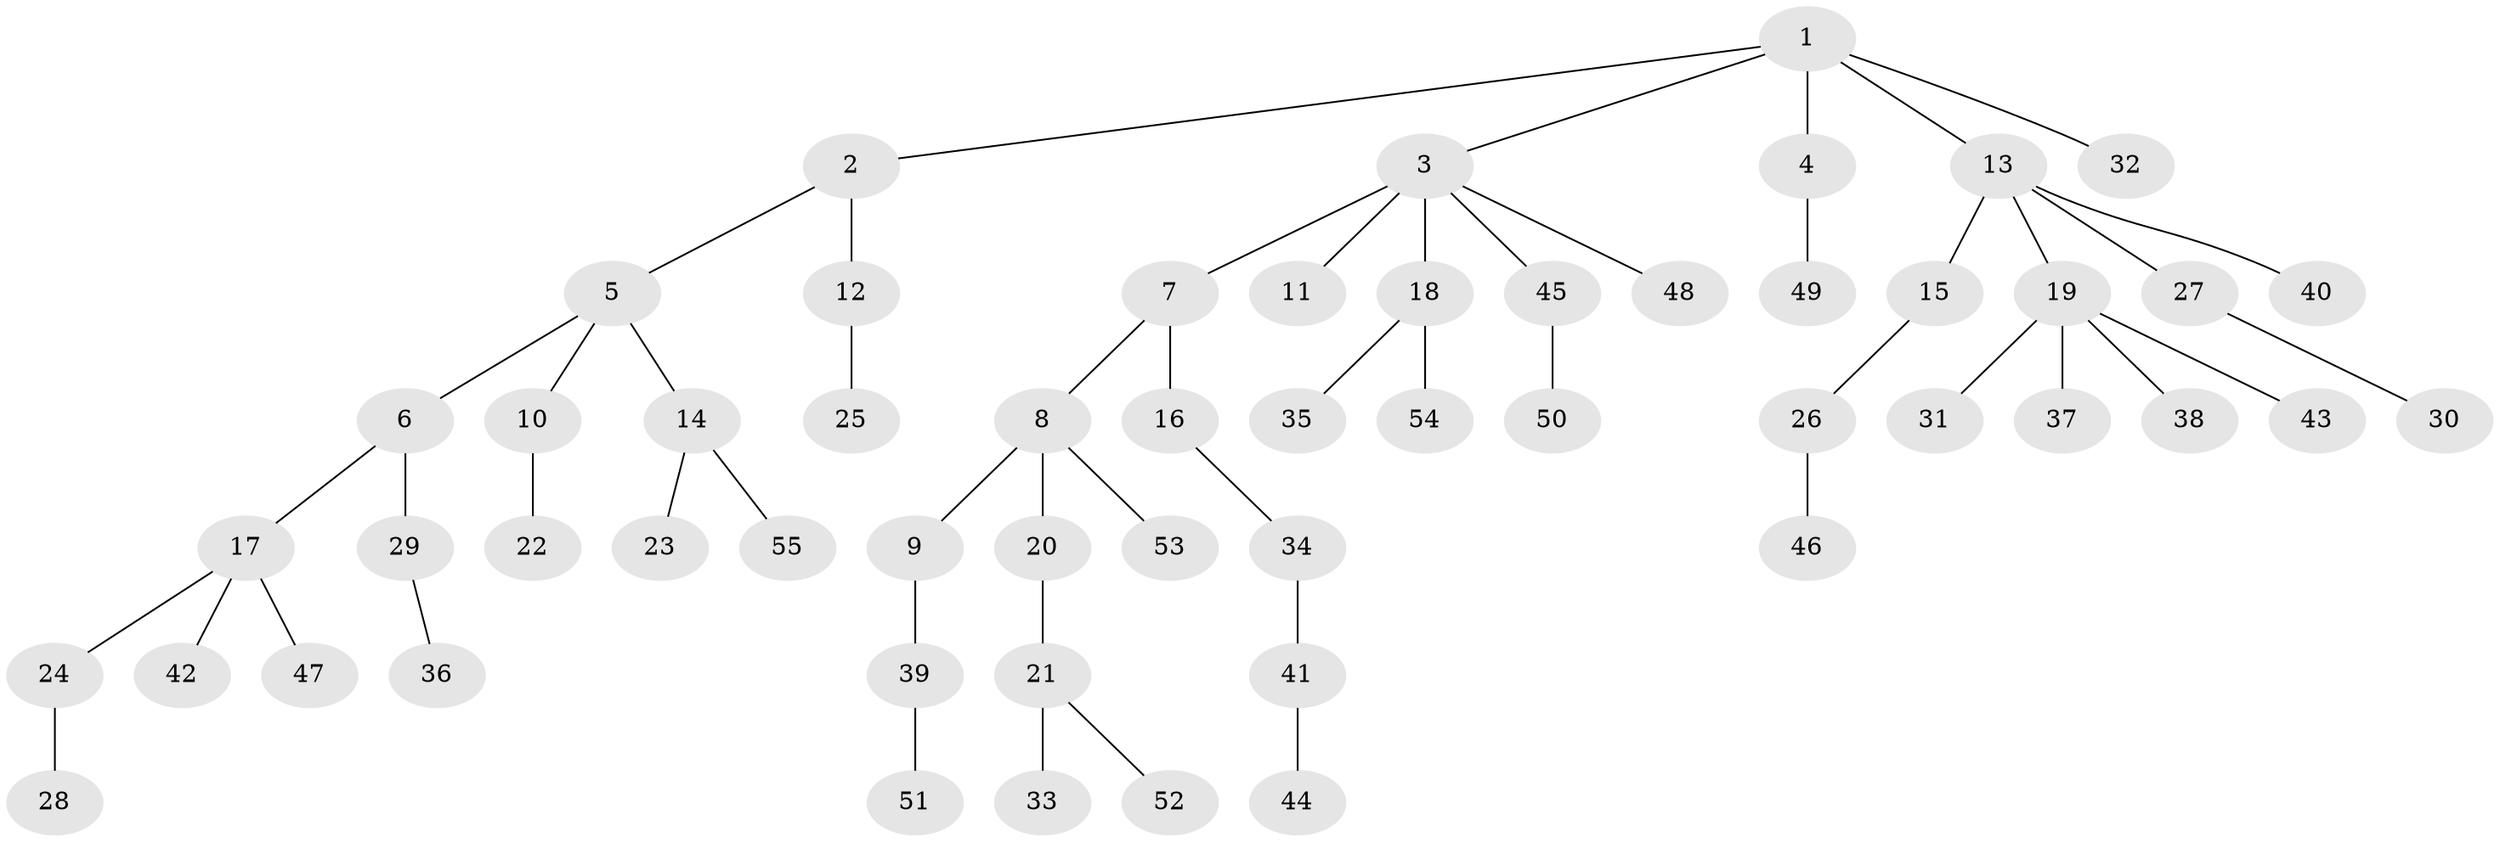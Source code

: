 // original degree distribution, {5: 0.05714285714285714, 4: 0.0380952380952381, 6: 0.01904761904761905, 1: 0.4857142857142857, 3: 0.09523809523809523, 2: 0.29523809523809524, 7: 0.009523809523809525}
// Generated by graph-tools (version 1.1) at 2025/36/03/09/25 02:36:43]
// undirected, 55 vertices, 54 edges
graph export_dot {
graph [start="1"]
  node [color=gray90,style=filled];
  1;
  2;
  3;
  4;
  5;
  6;
  7;
  8;
  9;
  10;
  11;
  12;
  13;
  14;
  15;
  16;
  17;
  18;
  19;
  20;
  21;
  22;
  23;
  24;
  25;
  26;
  27;
  28;
  29;
  30;
  31;
  32;
  33;
  34;
  35;
  36;
  37;
  38;
  39;
  40;
  41;
  42;
  43;
  44;
  45;
  46;
  47;
  48;
  49;
  50;
  51;
  52;
  53;
  54;
  55;
  1 -- 2 [weight=1.0];
  1 -- 3 [weight=1.0];
  1 -- 4 [weight=1.0];
  1 -- 13 [weight=1.0];
  1 -- 32 [weight=1.0];
  2 -- 5 [weight=1.0];
  2 -- 12 [weight=1.0];
  3 -- 7 [weight=2.0];
  3 -- 11 [weight=1.0];
  3 -- 18 [weight=1.0];
  3 -- 45 [weight=1.0];
  3 -- 48 [weight=1.0];
  4 -- 49 [weight=4.0];
  5 -- 6 [weight=1.0];
  5 -- 10 [weight=1.0];
  5 -- 14 [weight=1.0];
  6 -- 17 [weight=1.0];
  6 -- 29 [weight=1.0];
  7 -- 8 [weight=1.0];
  7 -- 16 [weight=1.0];
  8 -- 9 [weight=1.0];
  8 -- 20 [weight=1.0];
  8 -- 53 [weight=1.0];
  9 -- 39 [weight=1.0];
  10 -- 22 [weight=2.0];
  12 -- 25 [weight=1.0];
  13 -- 15 [weight=1.0];
  13 -- 19 [weight=1.0];
  13 -- 27 [weight=1.0];
  13 -- 40 [weight=1.0];
  14 -- 23 [weight=1.0];
  14 -- 55 [weight=2.0];
  15 -- 26 [weight=1.0];
  16 -- 34 [weight=1.0];
  17 -- 24 [weight=1.0];
  17 -- 42 [weight=1.0];
  17 -- 47 [weight=1.0];
  18 -- 35 [weight=1.0];
  18 -- 54 [weight=1.0];
  19 -- 31 [weight=1.0];
  19 -- 37 [weight=2.0];
  19 -- 38 [weight=1.0];
  19 -- 43 [weight=1.0];
  20 -- 21 [weight=1.0];
  21 -- 33 [weight=1.0];
  21 -- 52 [weight=1.0];
  24 -- 28 [weight=2.0];
  26 -- 46 [weight=1.0];
  27 -- 30 [weight=1.0];
  29 -- 36 [weight=1.0];
  34 -- 41 [weight=1.0];
  39 -- 51 [weight=1.0];
  41 -- 44 [weight=1.0];
  45 -- 50 [weight=2.0];
}
